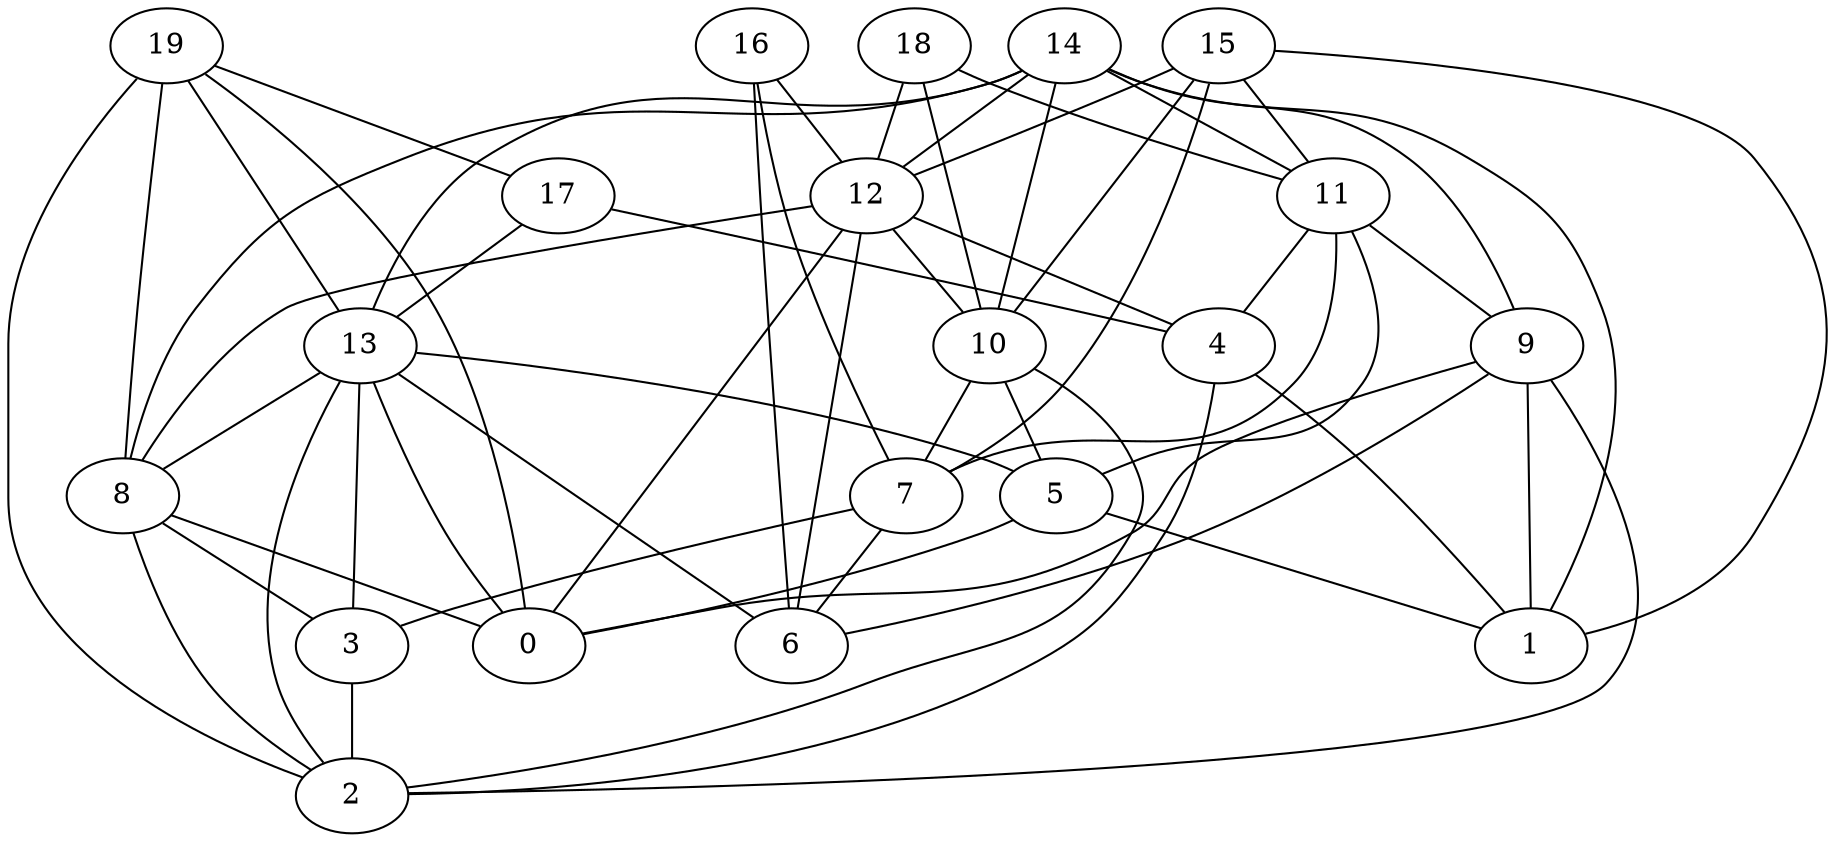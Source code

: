 digraph G {

subgraph G1 {
9 -> 2 [dir = none]
9 -> 6 [dir = none]
9 -> 1 [dir = none]
9 -> 0 [dir = none]
16 -> 7 [dir = none]
16 -> 12 [dir = none]
16 -> 6 [dir = none]
7 -> 6 [dir = none]
7 -> 3 [dir = none]
18 -> 12 [dir = none]
18 -> 11 [dir = none]
18 -> 10 [dir = none]
15 -> 1 [dir = none]
15 -> 7 [dir = none]
15 -> 12 [dir = none]
15 -> 11 [dir = none]
15 -> 10 [dir = none]
19 -> 8 [dir = none]
19 -> 13 [dir = none]
19 -> 0 [dir = none]
19 -> 2 [dir = none]
19 -> 17 [dir = none]
3 -> 2 [dir = none]
13 -> 3 [dir = none]
13 -> 6 [dir = none]
13 -> 2 [dir = none]
13 -> 8 [dir = none]
13 -> 0 [dir = none]
13 -> 5 [dir = none]
4 -> 1 [dir = none]
4 -> 2 [dir = none]
17 -> 4 [dir = none]
17 -> 13 [dir = none]
14 -> 9 [dir = none]
14 -> 10 [dir = none]
14 -> 13 [dir = none]
14 -> 12 [dir = none]
14 -> 11 [dir = none]
14 -> 1 [dir = none]
14 -> 8 [dir = none]
8 -> 2 [dir = none]
8 -> 3 [dir = none]
8 -> 0 [dir = none]
11 -> 9 [dir = none]
11 -> 5 [dir = none]
11 -> 7 [dir = none]
11 -> 4 [dir = none]
12 -> 4 [dir = none]
12 -> 8 [dir = none]
12 -> 0 [dir = none]
12 -> 6 [dir = none]
12 -> 10 [dir = none]
10 -> 7 [dir = none]
10 -> 5 [dir = none]
10 -> 2 [dir = none]
5 -> 0 [dir = none]
5 -> 1 [dir = none]
}

}
